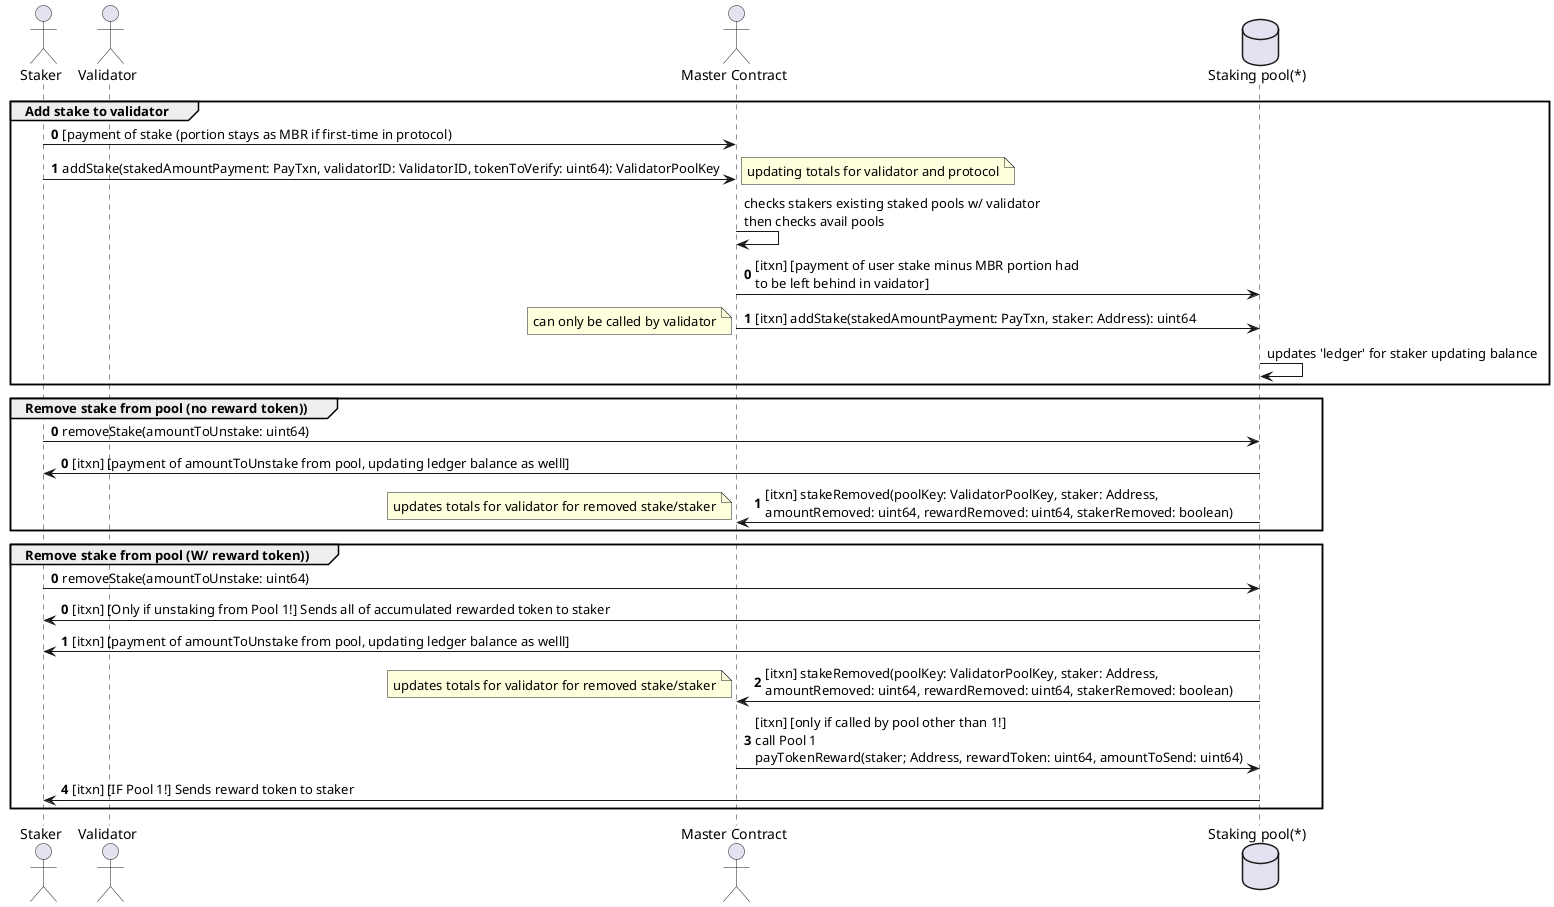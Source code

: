 @startuml
actor "Staker" as staker
actor "Validator" as validator
actor "Master Contract" as master
database "Staking pool(*)" as pool
group Add stake to validator
autonumber 0
staker -> master: [payment of stake (portion stays as MBR if first-time in protocol)
staker -> master:  addStake(stakedAmountPayment: PayTxn, validatorID: ValidatorID, tokenToVerify: uint64): ValidatorPoolKey
note right: updating totals for validator and protocol
autonumber stop
master -> master: checks stakers existing staked pools w/ validator\nthen checks avail pools
autonumber 0
master -> pool: [itxn] [payment of user stake minus MBR portion had\nto be left behind in vaidator]
master -> pool: [itxn] addStake(stakedAmountPayment: PayTxn, staker: Address): uint64
note left: can only be called by validator
autonumber stop
pool -> pool: updates 'ledger' for staker updating balance
end
group Remove stake from pool (no reward token))
autonumber 0
staker -> pool: removeStake(amountToUnstake: uint64)
autonumber 0
pool -> staker: [itxn] [payment of amountToUnstake from pool, updating ledger balance as welll]
pool -> master: [itxn] stakeRemoved(poolKey: ValidatorPoolKey, staker: Address,\namountRemoved: uint64, rewardRemoved: uint64, stakerRemoved: boolean)
note left: updates totals for validator for removed stake/staker
end
group Remove stake from pool (W/ reward token))
autonumber 0
staker -> pool: removeStake(amountToUnstake: uint64)
autonumber 0
pool -> staker: [itxn] [Only if unstaking from Pool 1!] Sends all of accumulated rewarded token to staker
pool -> staker: [itxn] [payment of amountToUnstake from pool, updating ledger balance as welll]
pool -> master: [itxn] stakeRemoved(poolKey: ValidatorPoolKey, staker: Address,\namountRemoved: uint64, rewardRemoved: uint64, stakerRemoved: boolean)
note left: updates totals for validator for removed stake/staker
master -> pool: [itxn] [only if called by pool other than 1!]\ncall Pool 1\npayTokenReward(staker; Address, rewardToken: uint64, amountToSend: uint64)
pool -> staker: [itxn] [IF Pool 1!] Sends reward token to staker
end
@enduml
